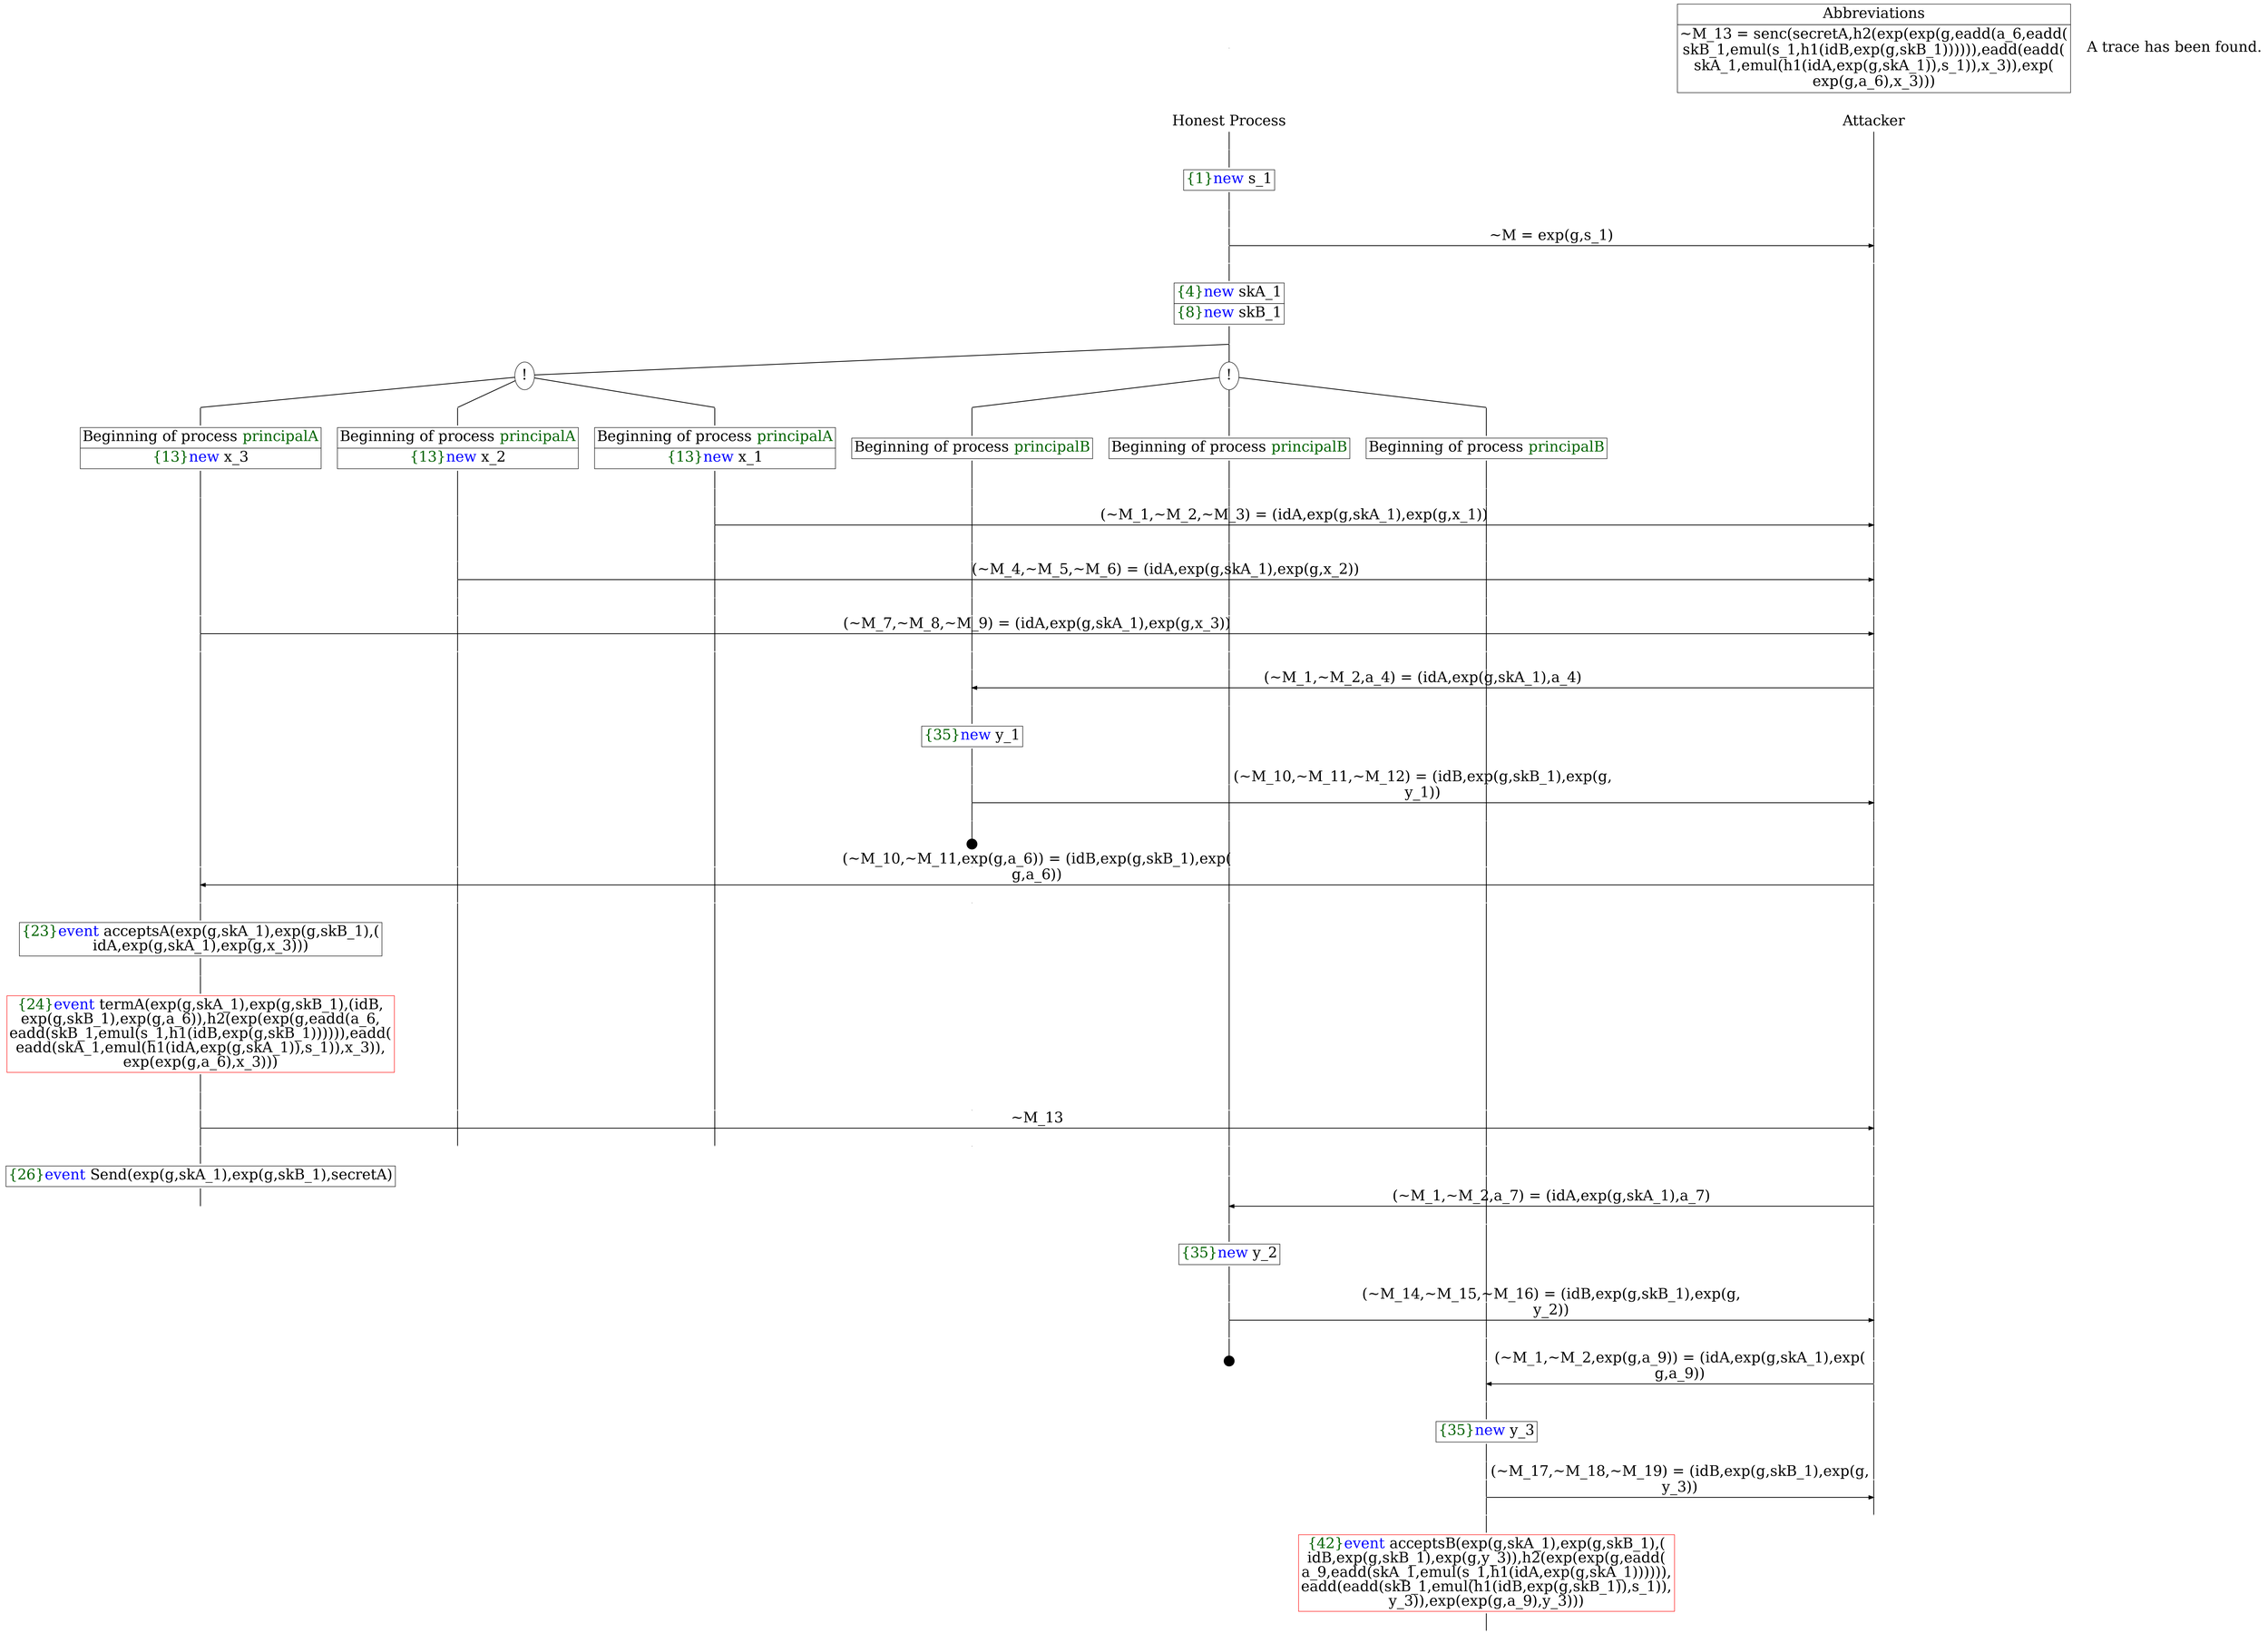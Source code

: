 digraph {
graph [ordering = out]
edge [arrowhead = none, penwidth = 1.6, fontsize = 30]
node [shape = point, width = 0, height = 0, fontsize = 30]
Trace<br/>
[label = <A trace has been found.<br/>
>, shape = plaintext]
P0__0 [label = "Honest Process", shape = plaintext]
P__0 [label = "Attacker", shape = plaintext]
Trace -> P0__0 [label = "", style = invisible, weight = 100]{rank = same; P0__0 P__0}
P0__0 -> P0__1 [label = <>, weight = 100]
P0__1 -> P0__2 [label = <>, weight = 100]
P0__2 [shape = plaintext, label = <<TABLE BORDER="0" CELLBORDER="1" CELLSPACING="0" CELLPADDING="4"> <TR><TD><FONT COLOR="darkgreen">{1}</FONT><FONT COLOR="blue">new </FONT>s_1</TD></TR></TABLE>>]
P0__2 -> P0__3 [label = <>, weight = 100]
P0__3 -> P0__4 [label = <>, weight = 100]
P__0 -> P__1 [label = <>, weight = 100]
{rank = same; P__1 P0__4}
P0__4 -> P0__5 [label = <>, weight = 100]
P__1 -> P__2 [label = <>, weight = 100]
{rank = same; P__2 P0__5}
P0__5 -> P__2 [label = <~M = exp(g,s_1)>, arrowhead = normal]
P0__5 -> P0__6 [label = <>, weight = 100]
P__2 -> P__3 [label = <>, weight = 100]
{rank = same; P__3 P0__6}
P0__6 -> P0__7 [label = <>, weight = 100]
P0__7 [shape = plaintext, label = <<TABLE BORDER="0" CELLBORDER="1" CELLSPACING="0" CELLPADDING="4"> <TR><TD><FONT COLOR="darkgreen">{4}</FONT><FONT COLOR="blue">new </FONT>skA_1</TD></TR><TR><TD><FONT COLOR="darkgreen">{8}</FONT><FONT COLOR="blue">new </FONT>skB_1</TD></TR></TABLE>>]
P0__7 -> P0__8 [label = <>, weight = 100]
/*RPar */
P0__8 -> P0_1__8 [label = <>]
P0__8 -> P0_0__8 [label = <>]
P0__8 [label = "", fixedsize = false, width = 0, height = 0, shape = none]
{rank = same; P0_0__8 P0_1__8}
P0_0__8 [label = "!", shape = ellipse]
{rank = same; P0_0_2__8 P0_0_1__8 P0_0_0__8}
P0_0_2__8 [label = "", fixedsize = false, width = 0, height = 0, shape = none]
P0_0__8 -> P0_0_2__8 [label = <>]
P0_0_1__8 [label = "", fixedsize = false, width = 0, height = 0, shape = none]
P0_0__8 -> P0_0_1__8 [label = <>]
P0_0_0__8 [label = "", fixedsize = false, width = 0, height = 0, shape = none]
P0_0__8 -> P0_0_0__8 [label = <>]
P0_0_0__8 -> P0_0_0__9 [label = <>, weight = 100]
P0_0_0__9 [shape = plaintext, label = <<TABLE BORDER="0" CELLBORDER="1" CELLSPACING="0" CELLPADDING="4"> <TR><TD>Beginning of process <FONT COLOR="darkgreen">principalB</FONT></TD></TR></TABLE>>]
P0_0_0__9 -> P0_0_0__10 [label = <>, weight = 100]
P0_0_1__8 -> P0_0_1__9 [label = <>, weight = 100]
P0_0_1__9 [shape = plaintext, label = <<TABLE BORDER="0" CELLBORDER="1" CELLSPACING="0" CELLPADDING="4"> <TR><TD>Beginning of process <FONT COLOR="darkgreen">principalB</FONT></TD></TR></TABLE>>]
P0_0_1__9 -> P0_0_1__10 [label = <>, weight = 100]
P0_0_2__8 -> P0_0_2__9 [label = <>, weight = 100]
P0_0_2__9 [shape = plaintext, label = <<TABLE BORDER="0" CELLBORDER="1" CELLSPACING="0" CELLPADDING="4"> <TR><TD>Beginning of process <FONT COLOR="darkgreen">principalB</FONT></TD></TR></TABLE>>]
P0_0_2__9 -> P0_0_2__10 [label = <>, weight = 100]
P0_1__8 [label = "!", shape = ellipse]
{rank = same; P0_1_2__8 P0_1_1__8 P0_1_0__8}
P0_1_2__8 [label = "", fixedsize = false, width = 0, height = 0, shape = none]
P0_1__8 -> P0_1_2__8 [label = <>]
P0_1_1__8 [label = "", fixedsize = false, width = 0, height = 0, shape = none]
P0_1__8 -> P0_1_1__8 [label = <>]
P0_1_0__8 [label = "", fixedsize = false, width = 0, height = 0, shape = none]
P0_1__8 -> P0_1_0__8 [label = <>]
P0_1_0__8 -> P0_1_0__9 [label = <>, weight = 100]
P0_1_0__9 [shape = plaintext, label = <<TABLE BORDER="0" CELLBORDER="1" CELLSPACING="0" CELLPADDING="4"> <TR><TD>Beginning of process <FONT COLOR="darkgreen">principalA</FONT></TD></TR><TR><TD><FONT COLOR="darkgreen">{13}</FONT><FONT COLOR="blue">new </FONT>x_1</TD></TR></TABLE>>]
P0_1_0__9 -> P0_1_0__10 [label = <>, weight = 100]
P0_1_0__10 -> P0_1_0__11 [label = <>, weight = 100]
P0_0_2__10 -> P0_0_2__11 [label = <>, weight = 100]
P0_0_1__10 -> P0_0_1__11 [label = <>, weight = 100]
P0_0_0__10 -> P0_0_0__11 [label = <>, weight = 100]
P__3 -> P__4 [label = <>, weight = 100]
{rank = same; P__4 P0_0_0__11 P0_0_1__11 P0_0_2__11 P0_1_0__11}
P0_1_0__11 -> P0_1_0__12 [label = <>, weight = 100]
P__4 -> P__5 [label = <>, weight = 100]
{rank = same; P__5 P0_1_0__12}
P0_1_0__12 -> P__5 [label = <(~M_1,~M_2,~M_3) = (idA,exp(g,skA_1),exp(g,x_1))>, arrowhead = normal]
P0_1_0__12 -> P0_1_0__13 [label = <>, weight = 100]
P0_0_2__11 -> P0_0_2__12 [label = <>, weight = 100]
P0_0_1__11 -> P0_0_1__12 [label = <>, weight = 100]
P0_0_0__11 -> P0_0_0__12 [label = <>, weight = 100]
P__5 -> P__6 [label = <>, weight = 100]
{rank = same; P__6 P0_0_0__12 P0_0_1__12 P0_0_2__12 P0_1_0__13}
P0_1_1__8 -> P0_1_1__9 [label = <>, weight = 100]
P0_1_1__9 [shape = plaintext, label = <<TABLE BORDER="0" CELLBORDER="1" CELLSPACING="0" CELLPADDING="4"> <TR><TD>Beginning of process <FONT COLOR="darkgreen">principalA</FONT></TD></TR><TR><TD><FONT COLOR="darkgreen">{13}</FONT><FONT COLOR="blue">new </FONT>x_2</TD></TR></TABLE>>]
P0_1_1__9 -> P0_1_1__10 [label = <>, weight = 100]
P0_1_1__10 -> P0_1_1__11 [label = <>, weight = 100]
P0_1_0__13 -> P0_1_0__14 [label = <>, weight = 100]
P0_0_2__12 -> P0_0_2__13 [label = <>, weight = 100]
P0_0_1__12 -> P0_0_1__13 [label = <>, weight = 100]
P0_0_0__12 -> P0_0_0__13 [label = <>, weight = 100]
P__6 -> P__7 [label = <>, weight = 100]
{rank = same; P__7 P0_0_0__13 P0_0_1__13 P0_0_2__13 P0_1_0__14 P0_1_1__11}
P0_1_1__11 -> P0_1_1__12 [label = <>, weight = 100]
P__7 -> P__8 [label = <>, weight = 100]
{rank = same; P__8 P0_1_1__12}
P0_1_1__12 -> P__8 [label = <(~M_4,~M_5,~M_6) = (idA,exp(g,skA_1),exp(g,x_2))>, arrowhead = normal]
P0_1_1__12 -> P0_1_1__13 [label = <>, weight = 100]
P0_1_0__14 -> P0_1_0__15 [label = <>, weight = 100]
P0_0_2__13 -> P0_0_2__14 [label = <>, weight = 100]
P0_0_1__13 -> P0_0_1__14 [label = <>, weight = 100]
P0_0_0__13 -> P0_0_0__14 [label = <>, weight = 100]
P__8 -> P__9 [label = <>, weight = 100]
{rank = same; P__9 P0_0_0__14 P0_0_1__14 P0_0_2__14 P0_1_0__15 P0_1_1__13}
P0_1_2__8 -> P0_1_2__9 [label = <>, weight = 100]
P0_1_2__9 [shape = plaintext, label = <<TABLE BORDER="0" CELLBORDER="1" CELLSPACING="0" CELLPADDING="4"> <TR><TD>Beginning of process <FONT COLOR="darkgreen">principalA</FONT></TD></TR><TR><TD><FONT COLOR="darkgreen">{13}</FONT><FONT COLOR="blue">new </FONT>x_3</TD></TR></TABLE>>]
P0_1_2__9 -> P0_1_2__10 [label = <>, weight = 100]
P0_1_2__10 -> P0_1_2__11 [label = <>, weight = 100]
P0_1_1__13 -> P0_1_1__14 [label = <>, weight = 100]
P0_1_0__15 -> P0_1_0__16 [label = <>, weight = 100]
P0_0_2__14 -> P0_0_2__15 [label = <>, weight = 100]
P0_0_1__14 -> P0_0_1__15 [label = <>, weight = 100]
P0_0_0__14 -> P0_0_0__15 [label = <>, weight = 100]
P__9 -> P__10 [label = <>, weight = 100]
{rank = same; P__10 P0_0_0__15 P0_0_1__15 P0_0_2__15 P0_1_0__16 P0_1_1__14 P0_1_2__11}
P0_1_2__11 -> P0_1_2__12 [label = <>, weight = 100]
P__10 -> P__11 [label = <>, weight = 100]
{rank = same; P__11 P0_1_2__12}
P0_1_2__12 -> P__11 [label = <(~M_7,~M_8,~M_9) = (idA,exp(g,skA_1),exp(g,x_3))>, arrowhead = normal]
P0_1_2__12 -> P0_1_2__13 [label = <>, weight = 100]
P0_1_1__14 -> P0_1_1__15 [label = <>, weight = 100]
P0_1_0__16 -> P0_1_0__17 [label = <>, weight = 100]
P0_0_2__15 -> P0_0_2__16 [label = <>, weight = 100]
P0_0_1__15 -> P0_0_1__16 [label = <>, weight = 100]
P0_0_0__15 -> P0_0_0__16 [label = <>, weight = 100]
P__11 -> P__12 [label = <>, weight = 100]
{rank = same; P__12 P0_0_0__16 P0_0_1__16 P0_0_2__16 P0_1_0__17 P0_1_1__15 P0_1_2__13}
P0_0_2__16 -> P0_0_2__17 [label = <>, weight = 100]
P0_0_1__16 -> P0_0_1__17 [label = <>, weight = 100]
P0_0_0__16 -> P0_0_0__17 [label = <>, weight = 100]
P__12 -> P__13 [label = <>, weight = 100]
{rank = same; P__13 P0_0_0__17 P0_0_1__17 P0_0_2__17}
P0_0_2__17 -> P0_0_2__18 [label = <>, weight = 100]
P__13 -> P__14 [label = <>, weight = 100]
{rank = same; P__14 P0_0_2__18}
P0_0_2__18 -> P__14 [label = <(~M_1,~M_2,a_4) = (idA,exp(g,skA_1),a_4)>, dir = back, arrowhead = normal]
P0_0_2__18 -> P0_0_2__19 [label = <>, weight = 100]
P0_0_1__17 -> P0_0_1__18 [label = <>, weight = 100]
P0_0_0__17 -> P0_0_0__18 [label = <>, weight = 100]
P__14 -> P__15 [label = <>, weight = 100]
{rank = same; P__15 P0_0_0__18 P0_0_1__18 P0_0_2__19}
P0_0_2__19 -> P0_0_2__20 [label = <>, weight = 100]
P0_0_2__20 [shape = plaintext, label = <<TABLE BORDER="0" CELLBORDER="1" CELLSPACING="0" CELLPADDING="4"> <TR><TD><FONT COLOR="darkgreen">{35}</FONT><FONT COLOR="blue">new </FONT>y_1</TD></TR></TABLE>>]
P0_0_2__20 -> P0_0_2__21 [label = <>, weight = 100]
P0_0_2__21 -> P0_0_2__22 [label = <>, weight = 100]
P0_0_1__18 -> P0_0_1__19 [label = <>, weight = 100]
P0_0_0__18 -> P0_0_0__19 [label = <>, weight = 100]
P__15 -> P__16 [label = <>, weight = 100]
{rank = same; P__16 P0_0_0__19 P0_0_1__19 P0_0_2__22}
P0_0_2__22 -> P0_0_2__23 [label = <>, weight = 100]
P__16 -> P__17 [label = <>, weight = 100]
{rank = same; P__17 P0_0_2__23}
P0_0_2__23 -> P__17 [label = <(~M_10,~M_11,~M_12) = (idB,exp(g,skB_1),exp(g,<br/>
y_1))>, arrowhead = normal]
P0_0_2__23 -> P0_0_2__24 [label = <>, weight = 100]
P0_0_1__19 -> P0_0_1__20 [label = <>, weight = 100]
P0_0_0__19 -> P0_0_0__20 [label = <>, weight = 100]
P__17 -> P__18 [label = <>, weight = 100]
{rank = same; P__18 P0_0_0__20 P0_0_1__20 P0_0_2__24}
P0_0_2__25 [label = "", width = 0.3, height = 0.3]
P0_0_2__24 -> P0_0_2__25 [label = <>, weight = 100]
P0_1_2__13 -> P0_1_2__14 [label = <>, weight = 100]
P0_1_1__15 -> P0_1_1__16 [label = <>, weight = 100]
P0_1_0__17 -> P0_1_0__18 [label = <>, weight = 100]
P0_0_2__26 [label = "", style = invisible]
P0_0_2__25 -> P0_0_2__26 [label = <>, weight = 100, style = invisible]
P0_0_1__20 -> P0_0_1__21 [label = <>, weight = 100]
P0_0_0__20 -> P0_0_0__21 [label = <>, weight = 100]
P__18 -> P__19 [label = <>, weight = 100]
{rank = same; P__19 P0_0_0__21 P0_0_1__21 P0_0_2__26 P0_1_0__18 P0_1_1__16 P0_1_2__14}
P0_1_2__14 -> P0_1_2__15 [label = <>, weight = 100]
P__19 -> P__20 [label = <>, weight = 100]
{rank = same; P__20 P0_1_2__15}
P0_1_2__15 -> P__20 [label = <(~M_10,~M_11,exp(g,a_6)) = (idB,exp(g,skB_1),exp(<br/>
g,a_6))>, dir = back, arrowhead = normal]
P0_1_2__15 -> P0_1_2__16 [label = <>, weight = 100]
P0_1_1__16 -> P0_1_1__17 [label = <>, weight = 100]
P0_1_0__18 -> P0_1_0__19 [label = <>, weight = 100]
P0_0_2__27 [label = "", style = invisible]
P0_0_2__26 -> P0_0_2__27 [label = <>, weight = 100, style = invisible]
P0_0_1__21 -> P0_0_1__22 [label = <>, weight = 100]
P0_0_0__21 -> P0_0_0__22 [label = <>, weight = 100]
P__20 -> P__21 [label = <>, weight = 100]
{rank = same; P__21 P0_0_0__22 P0_0_1__22 P0_0_2__27 P0_1_0__19 P0_1_1__17 P0_1_2__16}
P0_1_2__16 -> P0_1_2__17 [label = <>, weight = 100]
P0_1_2__17 [shape = plaintext, label = <<TABLE BORDER="0" CELLBORDER="1" CELLSPACING="0" CELLPADDING="4"> <TR><TD><FONT COLOR="darkgreen">{23}</FONT><FONT COLOR="blue">event</FONT> acceptsA(exp(g,skA_1),exp(g,skB_1),(<br/>
idA,exp(g,skA_1),exp(g,x_3)))</TD></TR></TABLE>>]
P0_1_2__17 -> P0_1_2__18 [label = <>, weight = 100]
P0_1_2__18 -> P0_1_2__19 [label = <>, weight = 100]
P0_1_2__19 [color = red, shape = plaintext, label = <<TABLE BORDER="0" CELLBORDER="1" CELLSPACING="0" CELLPADDING="4"> <TR><TD><FONT COLOR="darkgreen">{24}</FONT><FONT COLOR="blue">event</FONT> termA(exp(g,skA_1),exp(g,skB_1),(idB,<br/>
exp(g,skB_1),exp(g,a_6)),h2(exp(exp(g,eadd(a_6,<br/>
eadd(skB_1,emul(s_1,h1(idB,exp(g,skB_1)))))),eadd(<br/>
eadd(skA_1,emul(h1(idA,exp(g,skA_1)),s_1)),x_3)),<br/>
exp(exp(g,a_6),x_3)))</TD></TR></TABLE>>]
P0_1_2__19 -> P0_1_2__20 [label = <>, weight = 100]
P0_1_2__20 -> P0_1_2__21 [label = <>, weight = 100]
P0_1_1__17 -> P0_1_1__18 [label = <>, weight = 100]
P0_1_0__19 -> P0_1_0__20 [label = <>, weight = 100]
P0_0_2__28 [label = "", style = invisible]
P0_0_2__27 -> P0_0_2__28 [label = <>, weight = 100, style = invisible]
P0_0_1__22 -> P0_0_1__23 [label = <>, weight = 100]
P0_0_0__22 -> P0_0_0__23 [label = <>, weight = 100]
P__21 -> P__22 [label = <>, weight = 100]
{rank = same; P__22 P0_0_0__23 P0_0_1__23 P0_0_2__28 P0_1_0__20 P0_1_1__18 P0_1_2__21}
P0_1_2__21 -> P0_1_2__22 [label = <>, weight = 100]
P__22 -> P__23 [label = <>, weight = 100]
{rank = same; P__23 P0_1_2__22}
P0_1_2__22 -> P__23 [label = <~M_13>, arrowhead = normal]
P0_1_2__22 -> P0_1_2__23 [label = <>, weight = 100]
P0_1_1__18 -> P0_1_1__19 [label = <>, weight = 100]
P0_1_0__20 -> P0_1_0__21 [label = <>, weight = 100]
P0_0_2__29 [label = "", style = invisible]
P0_0_2__28 -> P0_0_2__29 [label = <>, weight = 100, style = invisible]
P0_0_1__23 -> P0_0_1__24 [label = <>, weight = 100]
P0_0_0__23 -> P0_0_0__24 [label = <>, weight = 100]
P__23 -> P__24 [label = <>, weight = 100]
{rank = same; P__24 P0_0_0__24 P0_0_1__24 P0_0_2__29 P0_1_0__21 P0_1_1__19 P0_1_2__23}
P0_1_2__23 -> P0_1_2__24 [label = <>, weight = 100]
P0_1_2__24 [shape = plaintext, label = <<TABLE BORDER="0" CELLBORDER="1" CELLSPACING="0" CELLPADDING="4"> <TR><TD><FONT COLOR="darkgreen">{26}</FONT><FONT COLOR="blue">event</FONT> Send(exp(g,skA_1),exp(g,skB_1),secretA)<br/>
</TD></TR></TABLE>>]
P0_1_2__24 -> P0_1_2__25 [label = <>, weight = 100]
P0_0_1__24 -> P0_0_1__25 [label = <>, weight = 100]
P0_0_0__24 -> P0_0_0__25 [label = <>, weight = 100]
P__24 -> P__25 [label = <>, weight = 100]
{rank = same; P__25 P0_0_0__25 P0_0_1__25}
P0_0_1__25 -> P0_0_1__26 [label = <>, weight = 100]
P__25 -> P__26 [label = <>, weight = 100]
{rank = same; P__26 P0_0_1__26}
P0_0_1__26 -> P__26 [label = <(~M_1,~M_2,a_7) = (idA,exp(g,skA_1),a_7)>, dir = back, arrowhead = normal]
P0_0_1__26 -> P0_0_1__27 [label = <>, weight = 100]
P0_0_0__25 -> P0_0_0__26 [label = <>, weight = 100]
P__26 -> P__27 [label = <>, weight = 100]
{rank = same; P__27 P0_0_0__26 P0_0_1__27}
P0_0_1__27 -> P0_0_1__28 [label = <>, weight = 100]
P0_0_1__28 [shape = plaintext, label = <<TABLE BORDER="0" CELLBORDER="1" CELLSPACING="0" CELLPADDING="4"> <TR><TD><FONT COLOR="darkgreen">{35}</FONT><FONT COLOR="blue">new </FONT>y_2</TD></TR></TABLE>>]
P0_0_1__28 -> P0_0_1__29 [label = <>, weight = 100]
P0_0_1__29 -> P0_0_1__30 [label = <>, weight = 100]
P0_0_0__26 -> P0_0_0__27 [label = <>, weight = 100]
P__27 -> P__28 [label = <>, weight = 100]
{rank = same; P__28 P0_0_0__27 P0_0_1__30}
P0_0_1__30 -> P0_0_1__31 [label = <>, weight = 100]
P__28 -> P__29 [label = <>, weight = 100]
{rank = same; P__29 P0_0_1__31}
P0_0_1__31 -> P__29 [label = <(~M_14,~M_15,~M_16) = (idB,exp(g,skB_1),exp(g,<br/>
y_2))>, arrowhead = normal]
P0_0_1__31 -> P0_0_1__32 [label = <>, weight = 100]
P0_0_0__27 -> P0_0_0__28 [label = <>, weight = 100]
P__29 -> P__30 [label = <>, weight = 100]
{rank = same; P__30 P0_0_0__28 P0_0_1__32}
P0_0_1__33 [label = "", width = 0.3, height = 0.3]
P0_0_1__32 -> P0_0_1__33 [label = <>, weight = 100]
P0_0_0__28 -> P0_0_0__29 [label = <>, weight = 100]
P__30 -> P__31 [label = <>, weight = 100]
{rank = same; P__31 P0_0_0__29}
P0_0_0__29 -> P0_0_0__30 [label = <>, weight = 100]
P__31 -> P__32 [label = <>, weight = 100]
{rank = same; P__32 P0_0_0__30}
P0_0_0__30 -> P__32 [label = <(~M_1,~M_2,exp(g,a_9)) = (idA,exp(g,skA_1),exp(<br/>
g,a_9))>, dir = back, arrowhead = normal]
P0_0_0__30 -> P0_0_0__31 [label = <>, weight = 100]
P__32 -> P__33 [label = <>, weight = 100]
{rank = same; P__33 P0_0_0__31}
P0_0_0__31 -> P0_0_0__32 [label = <>, weight = 100]
P0_0_0__32 [shape = plaintext, label = <<TABLE BORDER="0" CELLBORDER="1" CELLSPACING="0" CELLPADDING="4"> <TR><TD><FONT COLOR="darkgreen">{35}</FONT><FONT COLOR="blue">new </FONT>y_3</TD></TR></TABLE>>]
P0_0_0__32 -> P0_0_0__33 [label = <>, weight = 100]
P0_0_0__33 -> P0_0_0__34 [label = <>, weight = 100]
P__33 -> P__34 [label = <>, weight = 100]
{rank = same; P__34 P0_0_0__34}
P0_0_0__34 -> P0_0_0__35 [label = <>, weight = 100]
P__34 -> P__35 [label = <>, weight = 100]
{rank = same; P__35 P0_0_0__35}
P0_0_0__35 -> P__35 [label = <(~M_17,~M_18,~M_19) = (idB,exp(g,skB_1),exp(g,<br/>
y_3))>, arrowhead = normal]
P0_0_0__35 -> P0_0_0__36 [label = <>, weight = 100]
P__35 -> P__36 [label = <>, weight = 100]
{rank = same; P__36 P0_0_0__36}
P0_0_0__36 -> P0_0_0__37 [label = <>, weight = 100]
P0_0_0__37 [color = red, shape = plaintext, label = <<TABLE BORDER="0" CELLBORDER="1" CELLSPACING="0" CELLPADDING="4"> <TR><TD><FONT COLOR="darkgreen">{42}</FONT><FONT COLOR="blue">event</FONT> acceptsB(exp(g,skA_1),exp(g,skB_1),(<br/>
idB,exp(g,skB_1),exp(g,y_3)),h2(exp(exp(g,eadd(<br/>
a_9,eadd(skA_1,emul(s_1,h1(idA,exp(g,skA_1)))))),<br/>
eadd(eadd(skB_1,emul(h1(idB,exp(g,skB_1)),s_1)),<br/>
y_3)),exp(exp(g,a_9),y_3)))</TD></TR></TABLE>>]
P0_0_0__37 -> P0_0_0__38 [label = <>, weight = 100]
Abbrev [shape = plaintext, label = <<TABLE BORDER="0" CELLBORDER="1" CELLSPACING="0" CELLPADDING="4"><TR> <TD> Abbreviations </TD></TR><TR><TD>~M_13 = senc(secretA,h2(exp(exp(g,eadd(a_6,eadd(<br/>
skB_1,emul(s_1,h1(idB,exp(g,skB_1)))))),eadd(eadd(<br/>
skA_1,emul(h1(idA,exp(g,skA_1)),s_1)),x_3)),exp(<br/>
exp(g,a_6),x_3)))</TD></TR></TABLE>>]Abbrev -> P__0 [style = invisible, weight =100]}